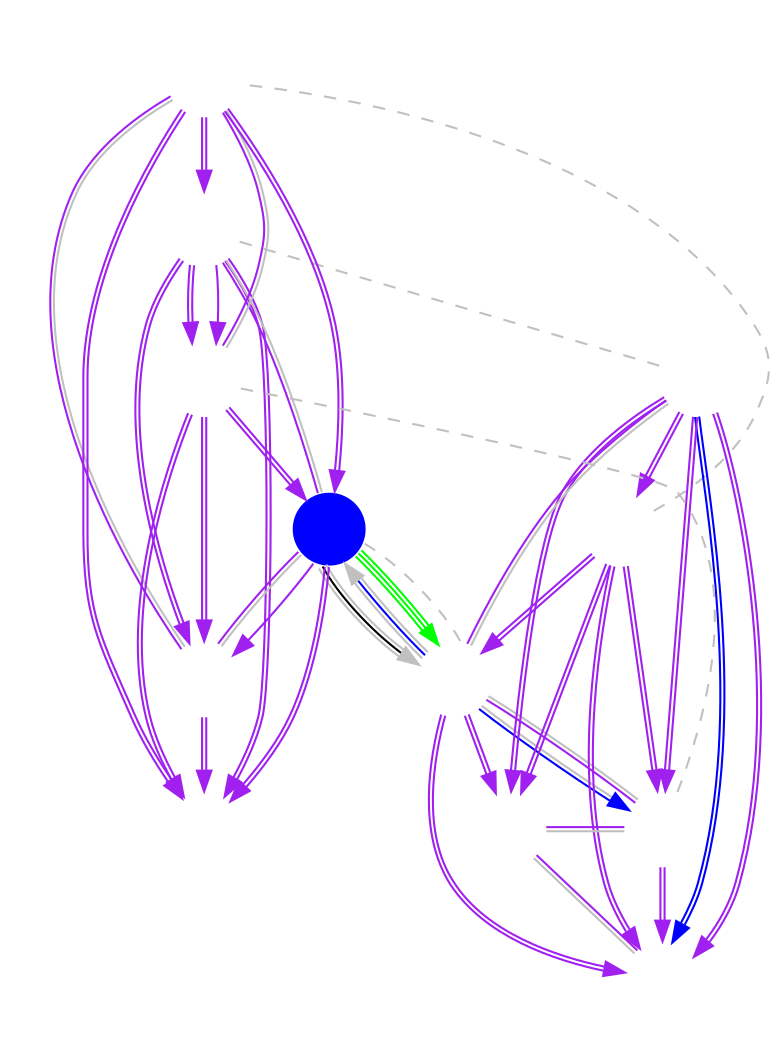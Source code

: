 digraph MidSeasonBrawl {
	
	node [shape=circle fixedsize=true width=.5 label="" color="white"];
	imagepath="logos/";

	subgraph cluster_GroupA {
		color="none"
		DK	[ image="deadly-kittens.png" ]
		R2E	[ image="roll20.png" ]
		FNC	[ image="fnatic.png" ]
		SPT	[ image="super-perfect-team.png" ]
		NM	[ image="nomia.png" ]
		MVPB	[ image="mvp-black.png" ]
	}

	subgraph cluster_GroupB {
		color="none"
		EGST	[ image="soul-torturers.png" ]
		DIG	[ image="dignitas.png" ]
		RDC	[ image="red-canids.png" ]
		eStar	[ image="estar-gaming.png" ]
		L5	[ image="l5.png"]
		TS	[ image="tempo-storm.png" style="filled" fillcolor="blue" ]
	}

	/* NA Week 3 */
	TS	->	R2E	[ color="gray:black:gray" ]

	/* Korea Week 4 */
//	L5	->	MVPB	[ color="black:black:black" ]

	/* EU Week 4 */
//	FNC	->	DIG	[ color="gray:black:gray" ]
	
	/* Western Clash Upper Bracket Round 1 */
//	DIG	->	R2E	[ color="blue:gray" ]

	/* Western Clash Lower Bracket Round 1 */
	R2E	->	NM	[ color="blue:gray" ]

	/* Western Clash Upper Bracket Round 2 */
//	FNC	->	TS	[ color="blue:blue:blue" ]

	/* Western Clash Lower Bracket Round 2 */
	R2E	->	TS	[ color="gray:blue:gray" ]

	/* Western Clash Lower Bracket Round 3 */
//	DIG	->	R2E	[ color="blue:blue:blue" ]

	/* Western Clash Upper Bracket Round 4 */
//	DIG	->	FNC	[ color="gray:blue:gray" ]

	/* Eastern Clash Upper Bracket Round 1 */
	MVPB	->	SPT	[ color="blue:blue" ]

	/* Eastern Clash Upper Bracket Round 2 */
//	MVPB	->	eStar	[ color="gray:blue:gray" ]

	/* Eastern Clash Upper Bracket Round 3 */
//	MVPB	->	L5	[ color="gray:blue:gray" ]

	/* Eastern Clash Upper Bracket Round 4 */
//	MVPB	->	L5	[ color="blue:gray:blue" ]

	/* CN Week 5 */
//	eStar	->	SPT	[ color="green:gray:green" ]

	/* NA Week 6 */
	TS	->	R2E	[ color="green:green:green" ]

	/* Korea Week 9 */
//	L5	->	MVPB	[ color="gray:green:gray" ]

	/* EU Week 9 */
//	FNC	->	DIG	[ color="gray:green:gray" ]

	/* Mid Season Brawl */

	/* Round 1 */

	FNC	->	DK	[ color="purple:purple" ]
	NM	->	SPT	[ color="purple:purple" ]
	MVPB	->	R2E	[ color="purple:gray" dir="none" constraint="false" ]

	TS	->	RDC	[ color="purple:purple" ]
	L5	->	EGST	[ color="purple:purple" ]
	eStar	->	DIG	[ color="purple:purple" ]

	/* Round 2 */

	FNC	->	NM	[ color="purple:purple" ]
	R2E	->	DK	[ color="purple:purple" ]
	MVPB	->	SPT	[ color="purple:purple" ]

	TS	->	EGST	[ color="purple:gray" dir="none" constraint="false" ]
	eStar	->	RDC	[ color="purple:purple" ]
	DIG	->	L5	[ color="purple:purple" ]

	/* Round 3 */
	L5	->	RDC	[ color="purple:purple" ]
	DIG	->	EGST	[ color="purple:purple" ]
	eStar	->	TS	[ color="purple:purple" ]
	FNC	->	R2E	[ color="purple:purple" ]
	MVPB	->	NM	[ color="purple:purple" ]
	SPT	->	DK	[ color="purple:gray" dir="none" constraint="false" ]
	MVPB	->	DK	[ color="purple:purple" ]

	/* Round 4 */
	NM	->	DK	[ color="purple:gray" dir="none" constraint="false" ]
	MVPB	->	FNC	[ color="purple:purple" ]
	R2E	->	SPT	[ color="purple:purple" ]
	eStar	->	L5	[ color="purple:gray" dir="none" constraint="false" ]
	DIG	->	TS	[ color="purple:gray" dir="none" constraint="false" ]
	EGST	->	RDC	[ color="purple:purple" ]
	DIG	->	RDC	[ color="purple:purple" ]

	/* Round 5 */
	R2E	->	NM	[ color="purple:gray" dir="none" constraint="false" ]
	FNC	->	SPT	[ color="purple:purple" ]
	L5	->	TS	[ color="purple:purple" ]
	eStar	->	EGST	[ color="purple:gray" dir="none" constraint="false" ]

	/* Tiebreakers */
	DIG	->	L5	[ color="purple" ]
	TS	->	EGST	[ color="purple" ]

	edge [ color="gray" dir="none" constraint="false" style="dashed" ]

	/* Upper Bracket Round 1 */
	DIG	->	MVPB
	FNC	->	eStar

	/* Lower Bracket Round 1 */
	TS	->	R2E
	L5	->	NM



}
